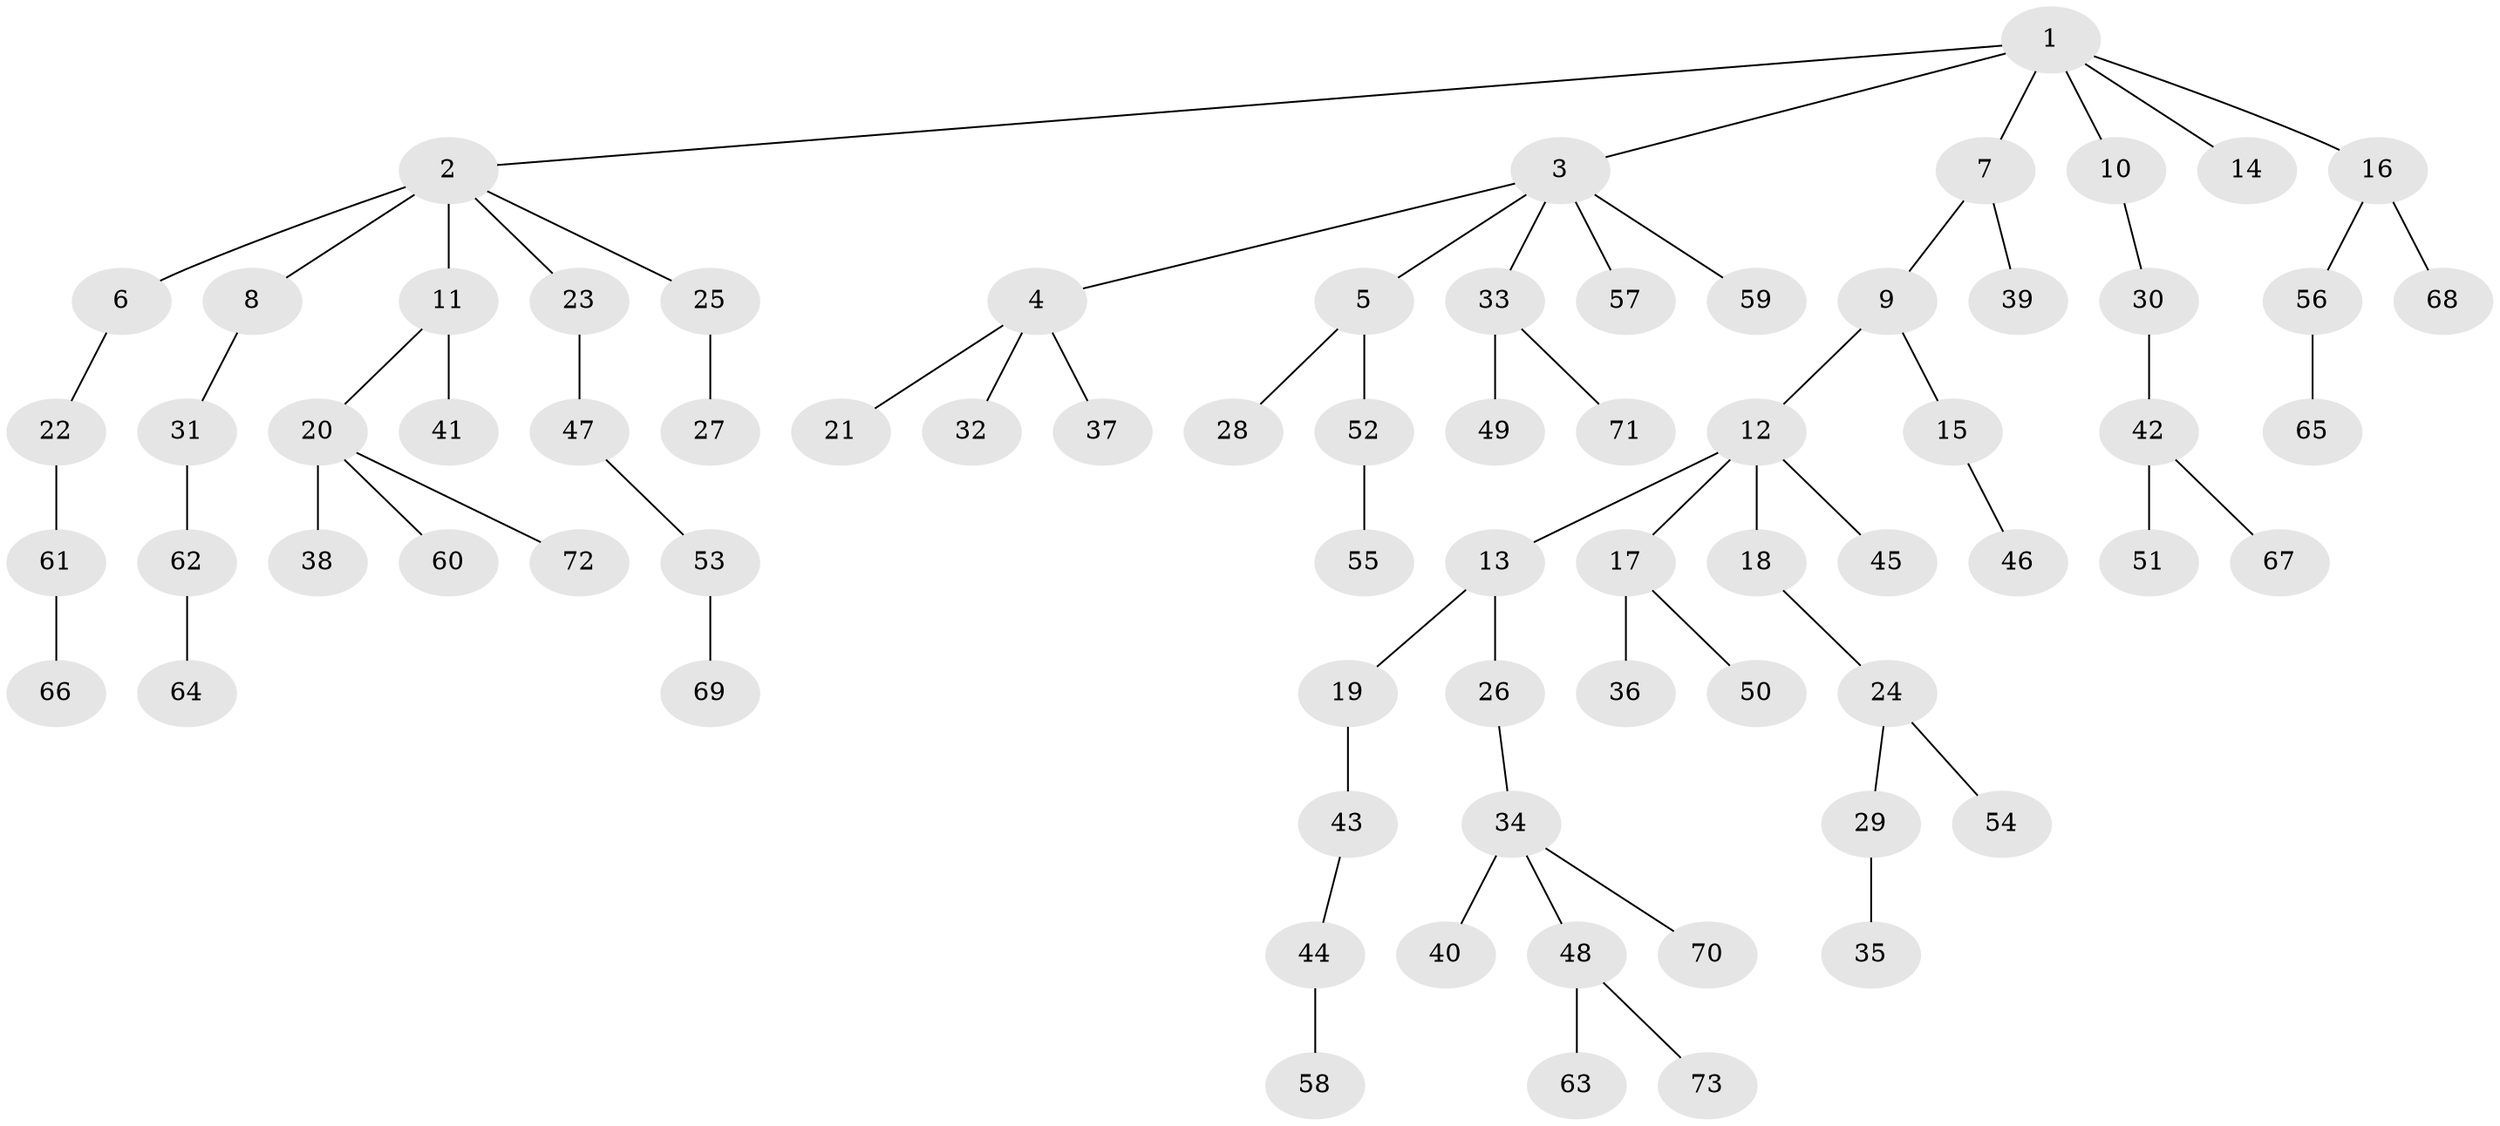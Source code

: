 // original degree distribution, {7: 0.02127659574468085, 6: 0.0070921985815602835, 5: 0.03546099290780142, 2: 0.3049645390070922, 1: 0.46099290780141844, 3: 0.1347517730496454, 4: 0.03546099290780142}
// Generated by graph-tools (version 1.1) at 2025/36/03/09/25 02:36:32]
// undirected, 73 vertices, 72 edges
graph export_dot {
graph [start="1"]
  node [color=gray90,style=filled];
  1;
  2;
  3;
  4;
  5;
  6;
  7;
  8;
  9;
  10;
  11;
  12;
  13;
  14;
  15;
  16;
  17;
  18;
  19;
  20;
  21;
  22;
  23;
  24;
  25;
  26;
  27;
  28;
  29;
  30;
  31;
  32;
  33;
  34;
  35;
  36;
  37;
  38;
  39;
  40;
  41;
  42;
  43;
  44;
  45;
  46;
  47;
  48;
  49;
  50;
  51;
  52;
  53;
  54;
  55;
  56;
  57;
  58;
  59;
  60;
  61;
  62;
  63;
  64;
  65;
  66;
  67;
  68;
  69;
  70;
  71;
  72;
  73;
  1 -- 2 [weight=1.0];
  1 -- 3 [weight=1.0];
  1 -- 7 [weight=1.0];
  1 -- 10 [weight=1.0];
  1 -- 14 [weight=1.0];
  1 -- 16 [weight=1.0];
  2 -- 6 [weight=1.0];
  2 -- 8 [weight=1.0];
  2 -- 11 [weight=2.0];
  2 -- 23 [weight=1.0];
  2 -- 25 [weight=1.0];
  3 -- 4 [weight=1.0];
  3 -- 5 [weight=1.0];
  3 -- 33 [weight=1.0];
  3 -- 57 [weight=1.0];
  3 -- 59 [weight=1.0];
  4 -- 21 [weight=1.0];
  4 -- 32 [weight=1.0];
  4 -- 37 [weight=1.0];
  5 -- 28 [weight=1.0];
  5 -- 52 [weight=1.0];
  6 -- 22 [weight=1.0];
  7 -- 9 [weight=1.0];
  7 -- 39 [weight=2.0];
  8 -- 31 [weight=1.0];
  9 -- 12 [weight=1.0];
  9 -- 15 [weight=1.0];
  10 -- 30 [weight=1.0];
  11 -- 20 [weight=1.0];
  11 -- 41 [weight=1.0];
  12 -- 13 [weight=2.0];
  12 -- 17 [weight=1.0];
  12 -- 18 [weight=1.0];
  12 -- 45 [weight=1.0];
  13 -- 19 [weight=1.0];
  13 -- 26 [weight=1.0];
  15 -- 46 [weight=1.0];
  16 -- 56 [weight=1.0];
  16 -- 68 [weight=1.0];
  17 -- 36 [weight=1.0];
  17 -- 50 [weight=1.0];
  18 -- 24 [weight=1.0];
  19 -- 43 [weight=2.0];
  20 -- 38 [weight=2.0];
  20 -- 60 [weight=1.0];
  20 -- 72 [weight=1.0];
  22 -- 61 [weight=2.0];
  23 -- 47 [weight=1.0];
  24 -- 29 [weight=1.0];
  24 -- 54 [weight=1.0];
  25 -- 27 [weight=1.0];
  26 -- 34 [weight=1.0];
  29 -- 35 [weight=3.0];
  30 -- 42 [weight=1.0];
  31 -- 62 [weight=1.0];
  33 -- 49 [weight=1.0];
  33 -- 71 [weight=1.0];
  34 -- 40 [weight=1.0];
  34 -- 48 [weight=1.0];
  34 -- 70 [weight=1.0];
  42 -- 51 [weight=2.0];
  42 -- 67 [weight=1.0];
  43 -- 44 [weight=1.0];
  44 -- 58 [weight=1.0];
  47 -- 53 [weight=1.0];
  48 -- 63 [weight=2.0];
  48 -- 73 [weight=1.0];
  52 -- 55 [weight=1.0];
  53 -- 69 [weight=1.0];
  56 -- 65 [weight=1.0];
  61 -- 66 [weight=1.0];
  62 -- 64 [weight=2.0];
}

